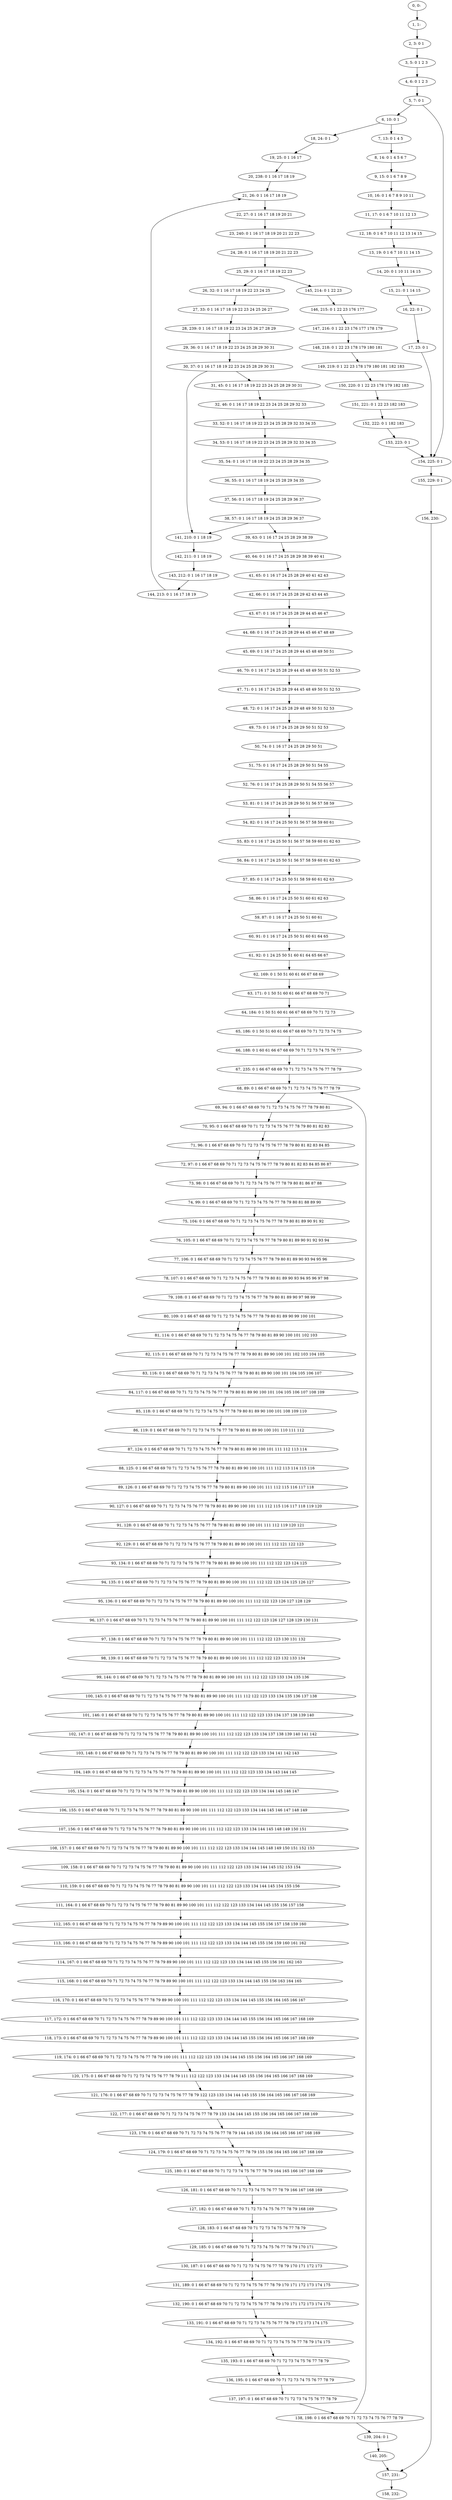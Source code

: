 digraph G {
0[label="0, 0: "];
1[label="1, 1: "];
2[label="2, 3: 0 1 "];
3[label="3, 5: 0 1 2 3 "];
4[label="4, 6: 0 1 2 3 "];
5[label="5, 7: 0 1 "];
6[label="6, 10: 0 1 "];
7[label="7, 13: 0 1 4 5 "];
8[label="8, 14: 0 1 4 5 6 7 "];
9[label="9, 15: 0 1 6 7 8 9 "];
10[label="10, 16: 0 1 6 7 8 9 10 11 "];
11[label="11, 17: 0 1 6 7 10 11 12 13 "];
12[label="12, 18: 0 1 6 7 10 11 12 13 14 15 "];
13[label="13, 19: 0 1 6 7 10 11 14 15 "];
14[label="14, 20: 0 1 10 11 14 15 "];
15[label="15, 21: 0 1 14 15 "];
16[label="16, 22: 0 1 "];
17[label="17, 23: 0 1 "];
18[label="18, 24: 0 1 "];
19[label="19, 25: 0 1 16 17 "];
20[label="20, 238: 0 1 16 17 18 19 "];
21[label="21, 26: 0 1 16 17 18 19 "];
22[label="22, 27: 0 1 16 17 18 19 20 21 "];
23[label="23, 240: 0 1 16 17 18 19 20 21 22 23 "];
24[label="24, 28: 0 1 16 17 18 19 20 21 22 23 "];
25[label="25, 29: 0 1 16 17 18 19 22 23 "];
26[label="26, 32: 0 1 16 17 18 19 22 23 24 25 "];
27[label="27, 33: 0 1 16 17 18 19 22 23 24 25 26 27 "];
28[label="28, 239: 0 1 16 17 18 19 22 23 24 25 26 27 28 29 "];
29[label="29, 36: 0 1 16 17 18 19 22 23 24 25 28 29 30 31 "];
30[label="30, 37: 0 1 16 17 18 19 22 23 24 25 28 29 30 31 "];
31[label="31, 45: 0 1 16 17 18 19 22 23 24 25 28 29 30 31 "];
32[label="32, 46: 0 1 16 17 18 19 22 23 24 25 28 29 32 33 "];
33[label="33, 52: 0 1 16 17 18 19 22 23 24 25 28 29 32 33 34 35 "];
34[label="34, 53: 0 1 16 17 18 19 22 23 24 25 28 29 32 33 34 35 "];
35[label="35, 54: 0 1 16 17 18 19 22 23 24 25 28 29 34 35 "];
36[label="36, 55: 0 1 16 17 18 19 24 25 28 29 34 35 "];
37[label="37, 56: 0 1 16 17 18 19 24 25 28 29 36 37 "];
38[label="38, 57: 0 1 16 17 18 19 24 25 28 29 36 37 "];
39[label="39, 63: 0 1 16 17 24 25 28 29 38 39 "];
40[label="40, 64: 0 1 16 17 24 25 28 29 38 39 40 41 "];
41[label="41, 65: 0 1 16 17 24 25 28 29 40 41 42 43 "];
42[label="42, 66: 0 1 16 17 24 25 28 29 42 43 44 45 "];
43[label="43, 67: 0 1 16 17 24 25 28 29 44 45 46 47 "];
44[label="44, 68: 0 1 16 17 24 25 28 29 44 45 46 47 48 49 "];
45[label="45, 69: 0 1 16 17 24 25 28 29 44 45 48 49 50 51 "];
46[label="46, 70: 0 1 16 17 24 25 28 29 44 45 48 49 50 51 52 53 "];
47[label="47, 71: 0 1 16 17 24 25 28 29 44 45 48 49 50 51 52 53 "];
48[label="48, 72: 0 1 16 17 24 25 28 29 48 49 50 51 52 53 "];
49[label="49, 73: 0 1 16 17 24 25 28 29 50 51 52 53 "];
50[label="50, 74: 0 1 16 17 24 25 28 29 50 51 "];
51[label="51, 75: 0 1 16 17 24 25 28 29 50 51 54 55 "];
52[label="52, 76: 0 1 16 17 24 25 28 29 50 51 54 55 56 57 "];
53[label="53, 81: 0 1 16 17 24 25 28 29 50 51 56 57 58 59 "];
54[label="54, 82: 0 1 16 17 24 25 50 51 56 57 58 59 60 61 "];
55[label="55, 83: 0 1 16 17 24 25 50 51 56 57 58 59 60 61 62 63 "];
56[label="56, 84: 0 1 16 17 24 25 50 51 56 57 58 59 60 61 62 63 "];
57[label="57, 85: 0 1 16 17 24 25 50 51 58 59 60 61 62 63 "];
58[label="58, 86: 0 1 16 17 24 25 50 51 60 61 62 63 "];
59[label="59, 87: 0 1 16 17 24 25 50 51 60 61 "];
60[label="60, 91: 0 1 16 17 24 25 50 51 60 61 64 65 "];
61[label="61, 92: 0 1 24 25 50 51 60 61 64 65 66 67 "];
62[label="62, 169: 0 1 50 51 60 61 66 67 68 69 "];
63[label="63, 171: 0 1 50 51 60 61 66 67 68 69 70 71 "];
64[label="64, 184: 0 1 50 51 60 61 66 67 68 69 70 71 72 73 "];
65[label="65, 186: 0 1 50 51 60 61 66 67 68 69 70 71 72 73 74 75 "];
66[label="66, 188: 0 1 60 61 66 67 68 69 70 71 72 73 74 75 76 77 "];
67[label="67, 235: 0 1 66 67 68 69 70 71 72 73 74 75 76 77 78 79 "];
68[label="68, 89: 0 1 66 67 68 69 70 71 72 73 74 75 76 77 78 79 "];
69[label="69, 94: 0 1 66 67 68 69 70 71 72 73 74 75 76 77 78 79 80 81 "];
70[label="70, 95: 0 1 66 67 68 69 70 71 72 73 74 75 76 77 78 79 80 81 82 83 "];
71[label="71, 96: 0 1 66 67 68 69 70 71 72 73 74 75 76 77 78 79 80 81 82 83 84 85 "];
72[label="72, 97: 0 1 66 67 68 69 70 71 72 73 74 75 76 77 78 79 80 81 82 83 84 85 86 87 "];
73[label="73, 98: 0 1 66 67 68 69 70 71 72 73 74 75 76 77 78 79 80 81 86 87 88 "];
74[label="74, 99: 0 1 66 67 68 69 70 71 72 73 74 75 76 77 78 79 80 81 88 89 90 "];
75[label="75, 104: 0 1 66 67 68 69 70 71 72 73 74 75 76 77 78 79 80 81 89 90 91 92 "];
76[label="76, 105: 0 1 66 67 68 69 70 71 72 73 74 75 76 77 78 79 80 81 89 90 91 92 93 94 "];
77[label="77, 106: 0 1 66 67 68 69 70 71 72 73 74 75 76 77 78 79 80 81 89 90 93 94 95 96 "];
78[label="78, 107: 0 1 66 67 68 69 70 71 72 73 74 75 76 77 78 79 80 81 89 90 93 94 95 96 97 98 "];
79[label="79, 108: 0 1 66 67 68 69 70 71 72 73 74 75 76 77 78 79 80 81 89 90 97 98 99 "];
80[label="80, 109: 0 1 66 67 68 69 70 71 72 73 74 75 76 77 78 79 80 81 89 90 99 100 101 "];
81[label="81, 114: 0 1 66 67 68 69 70 71 72 73 74 75 76 77 78 79 80 81 89 90 100 101 102 103 "];
82[label="82, 115: 0 1 66 67 68 69 70 71 72 73 74 75 76 77 78 79 80 81 89 90 100 101 102 103 104 105 "];
83[label="83, 116: 0 1 66 67 68 69 70 71 72 73 74 75 76 77 78 79 80 81 89 90 100 101 104 105 106 107 "];
84[label="84, 117: 0 1 66 67 68 69 70 71 72 73 74 75 76 77 78 79 80 81 89 90 100 101 104 105 106 107 108 109 "];
85[label="85, 118: 0 1 66 67 68 69 70 71 72 73 74 75 76 77 78 79 80 81 89 90 100 101 108 109 110 "];
86[label="86, 119: 0 1 66 67 68 69 70 71 72 73 74 75 76 77 78 79 80 81 89 90 100 101 110 111 112 "];
87[label="87, 124: 0 1 66 67 68 69 70 71 72 73 74 75 76 77 78 79 80 81 89 90 100 101 111 112 113 114 "];
88[label="88, 125: 0 1 66 67 68 69 70 71 72 73 74 75 76 77 78 79 80 81 89 90 100 101 111 112 113 114 115 116 "];
89[label="89, 126: 0 1 66 67 68 69 70 71 72 73 74 75 76 77 78 79 80 81 89 90 100 101 111 112 115 116 117 118 "];
90[label="90, 127: 0 1 66 67 68 69 70 71 72 73 74 75 76 77 78 79 80 81 89 90 100 101 111 112 115 116 117 118 119 120 "];
91[label="91, 128: 0 1 66 67 68 69 70 71 72 73 74 75 76 77 78 79 80 81 89 90 100 101 111 112 119 120 121 "];
92[label="92, 129: 0 1 66 67 68 69 70 71 72 73 74 75 76 77 78 79 80 81 89 90 100 101 111 112 121 122 123 "];
93[label="93, 134: 0 1 66 67 68 69 70 71 72 73 74 75 76 77 78 79 80 81 89 90 100 101 111 112 122 123 124 125 "];
94[label="94, 135: 0 1 66 67 68 69 70 71 72 73 74 75 76 77 78 79 80 81 89 90 100 101 111 112 122 123 124 125 126 127 "];
95[label="95, 136: 0 1 66 67 68 69 70 71 72 73 74 75 76 77 78 79 80 81 89 90 100 101 111 112 122 123 126 127 128 129 "];
96[label="96, 137: 0 1 66 67 68 69 70 71 72 73 74 75 76 77 78 79 80 81 89 90 100 101 111 112 122 123 126 127 128 129 130 131 "];
97[label="97, 138: 0 1 66 67 68 69 70 71 72 73 74 75 76 77 78 79 80 81 89 90 100 101 111 112 122 123 130 131 132 "];
98[label="98, 139: 0 1 66 67 68 69 70 71 72 73 74 75 76 77 78 79 80 81 89 90 100 101 111 112 122 123 132 133 134 "];
99[label="99, 144: 0 1 66 67 68 69 70 71 72 73 74 75 76 77 78 79 80 81 89 90 100 101 111 112 122 123 133 134 135 136 "];
100[label="100, 145: 0 1 66 67 68 69 70 71 72 73 74 75 76 77 78 79 80 81 89 90 100 101 111 112 122 123 133 134 135 136 137 138 "];
101[label="101, 146: 0 1 66 67 68 69 70 71 72 73 74 75 76 77 78 79 80 81 89 90 100 101 111 112 122 123 133 134 137 138 139 140 "];
102[label="102, 147: 0 1 66 67 68 69 70 71 72 73 74 75 76 77 78 79 80 81 89 90 100 101 111 112 122 123 133 134 137 138 139 140 141 142 "];
103[label="103, 148: 0 1 66 67 68 69 70 71 72 73 74 75 76 77 78 79 80 81 89 90 100 101 111 112 122 123 133 134 141 142 143 "];
104[label="104, 149: 0 1 66 67 68 69 70 71 72 73 74 75 76 77 78 79 80 81 89 90 100 101 111 112 122 123 133 134 143 144 145 "];
105[label="105, 154: 0 1 66 67 68 69 70 71 72 73 74 75 76 77 78 79 80 81 89 90 100 101 111 112 122 123 133 134 144 145 146 147 "];
106[label="106, 155: 0 1 66 67 68 69 70 71 72 73 74 75 76 77 78 79 80 81 89 90 100 101 111 112 122 123 133 134 144 145 146 147 148 149 "];
107[label="107, 156: 0 1 66 67 68 69 70 71 72 73 74 75 76 77 78 79 80 81 89 90 100 101 111 112 122 123 133 134 144 145 148 149 150 151 "];
108[label="108, 157: 0 1 66 67 68 69 70 71 72 73 74 75 76 77 78 79 80 81 89 90 100 101 111 112 122 123 133 134 144 145 148 149 150 151 152 153 "];
109[label="109, 158: 0 1 66 67 68 69 70 71 72 73 74 75 76 77 78 79 80 81 89 90 100 101 111 112 122 123 133 134 144 145 152 153 154 "];
110[label="110, 159: 0 1 66 67 68 69 70 71 72 73 74 75 76 77 78 79 80 81 89 90 100 101 111 112 122 123 133 134 144 145 154 155 156 "];
111[label="111, 164: 0 1 66 67 68 69 70 71 72 73 74 75 76 77 78 79 80 81 89 90 100 101 111 112 122 123 133 134 144 145 155 156 157 158 "];
112[label="112, 165: 0 1 66 67 68 69 70 71 72 73 74 75 76 77 78 79 89 90 100 101 111 112 122 123 133 134 144 145 155 156 157 158 159 160 "];
113[label="113, 166: 0 1 66 67 68 69 70 71 72 73 74 75 76 77 78 79 89 90 100 101 111 112 122 123 133 134 144 145 155 156 159 160 161 162 "];
114[label="114, 167: 0 1 66 67 68 69 70 71 72 73 74 75 76 77 78 79 89 90 100 101 111 112 122 123 133 134 144 145 155 156 161 162 163 "];
115[label="115, 168: 0 1 66 67 68 69 70 71 72 73 74 75 76 77 78 79 89 90 100 101 111 112 122 123 133 134 144 145 155 156 163 164 165 "];
116[label="116, 170: 0 1 66 67 68 69 70 71 72 73 74 75 76 77 78 79 89 90 100 101 111 112 122 123 133 134 144 145 155 156 164 165 166 167 "];
117[label="117, 172: 0 1 66 67 68 69 70 71 72 73 74 75 76 77 78 79 89 90 100 101 111 112 122 123 133 134 144 145 155 156 164 165 166 167 168 169 "];
118[label="118, 173: 0 1 66 67 68 69 70 71 72 73 74 75 76 77 78 79 89 90 100 101 111 112 122 123 133 134 144 145 155 156 164 165 166 167 168 169 "];
119[label="119, 174: 0 1 66 67 68 69 70 71 72 73 74 75 76 77 78 79 100 101 111 112 122 123 133 134 144 145 155 156 164 165 166 167 168 169 "];
120[label="120, 175: 0 1 66 67 68 69 70 71 72 73 74 75 76 77 78 79 111 112 122 123 133 134 144 145 155 156 164 165 166 167 168 169 "];
121[label="121, 176: 0 1 66 67 68 69 70 71 72 73 74 75 76 77 78 79 122 123 133 134 144 145 155 156 164 165 166 167 168 169 "];
122[label="122, 177: 0 1 66 67 68 69 70 71 72 73 74 75 76 77 78 79 133 134 144 145 155 156 164 165 166 167 168 169 "];
123[label="123, 178: 0 1 66 67 68 69 70 71 72 73 74 75 76 77 78 79 144 145 155 156 164 165 166 167 168 169 "];
124[label="124, 179: 0 1 66 67 68 69 70 71 72 73 74 75 76 77 78 79 155 156 164 165 166 167 168 169 "];
125[label="125, 180: 0 1 66 67 68 69 70 71 72 73 74 75 76 77 78 79 164 165 166 167 168 169 "];
126[label="126, 181: 0 1 66 67 68 69 70 71 72 73 74 75 76 77 78 79 166 167 168 169 "];
127[label="127, 182: 0 1 66 67 68 69 70 71 72 73 74 75 76 77 78 79 168 169 "];
128[label="128, 183: 0 1 66 67 68 69 70 71 72 73 74 75 76 77 78 79 "];
129[label="129, 185: 0 1 66 67 68 69 70 71 72 73 74 75 76 77 78 79 170 171 "];
130[label="130, 187: 0 1 66 67 68 69 70 71 72 73 74 75 76 77 78 79 170 171 172 173 "];
131[label="131, 189: 0 1 66 67 68 69 70 71 72 73 74 75 76 77 78 79 170 171 172 173 174 175 "];
132[label="132, 190: 0 1 66 67 68 69 70 71 72 73 74 75 76 77 78 79 170 171 172 173 174 175 "];
133[label="133, 191: 0 1 66 67 68 69 70 71 72 73 74 75 76 77 78 79 172 173 174 175 "];
134[label="134, 192: 0 1 66 67 68 69 70 71 72 73 74 75 76 77 78 79 174 175 "];
135[label="135, 193: 0 1 66 67 68 69 70 71 72 73 74 75 76 77 78 79 "];
136[label="136, 195: 0 1 66 67 68 69 70 71 72 73 74 75 76 77 78 79 "];
137[label="137, 197: 0 1 66 67 68 69 70 71 72 73 74 75 76 77 78 79 "];
138[label="138, 198: 0 1 66 67 68 69 70 71 72 73 74 75 76 77 78 79 "];
139[label="139, 204: 0 1 "];
140[label="140, 205: "];
141[label="141, 210: 0 1 18 19 "];
142[label="142, 211: 0 1 18 19 "];
143[label="143, 212: 0 1 16 17 18 19 "];
144[label="144, 213: 0 1 16 17 18 19 "];
145[label="145, 214: 0 1 22 23 "];
146[label="146, 215: 0 1 22 23 176 177 "];
147[label="147, 216: 0 1 22 23 176 177 178 179 "];
148[label="148, 218: 0 1 22 23 178 179 180 181 "];
149[label="149, 219: 0 1 22 23 178 179 180 181 182 183 "];
150[label="150, 220: 0 1 22 23 178 179 182 183 "];
151[label="151, 221: 0 1 22 23 182 183 "];
152[label="152, 222: 0 1 182 183 "];
153[label="153, 223: 0 1 "];
154[label="154, 225: 0 1 "];
155[label="155, 229: 0 1 "];
156[label="156, 230: "];
157[label="157, 231: "];
158[label="158, 232: "];
0->1 ;
1->2 ;
2->3 ;
3->4 ;
4->5 ;
5->6 ;
5->154 ;
6->7 ;
6->18 ;
7->8 ;
8->9 ;
9->10 ;
10->11 ;
11->12 ;
12->13 ;
13->14 ;
14->15 ;
15->16 ;
16->17 ;
17->154 ;
18->19 ;
19->20 ;
20->21 ;
21->22 ;
22->23 ;
23->24 ;
24->25 ;
25->26 ;
25->145 ;
26->27 ;
27->28 ;
28->29 ;
29->30 ;
30->31 ;
30->141 ;
31->32 ;
32->33 ;
33->34 ;
34->35 ;
35->36 ;
36->37 ;
37->38 ;
38->39 ;
38->141 ;
39->40 ;
40->41 ;
41->42 ;
42->43 ;
43->44 ;
44->45 ;
45->46 ;
46->47 ;
47->48 ;
48->49 ;
49->50 ;
50->51 ;
51->52 ;
52->53 ;
53->54 ;
54->55 ;
55->56 ;
56->57 ;
57->58 ;
58->59 ;
59->60 ;
60->61 ;
61->62 ;
62->63 ;
63->64 ;
64->65 ;
65->66 ;
66->67 ;
67->68 ;
68->69 ;
69->70 ;
70->71 ;
71->72 ;
72->73 ;
73->74 ;
74->75 ;
75->76 ;
76->77 ;
77->78 ;
78->79 ;
79->80 ;
80->81 ;
81->82 ;
82->83 ;
83->84 ;
84->85 ;
85->86 ;
86->87 ;
87->88 ;
88->89 ;
89->90 ;
90->91 ;
91->92 ;
92->93 ;
93->94 ;
94->95 ;
95->96 ;
96->97 ;
97->98 ;
98->99 ;
99->100 ;
100->101 ;
101->102 ;
102->103 ;
103->104 ;
104->105 ;
105->106 ;
106->107 ;
107->108 ;
108->109 ;
109->110 ;
110->111 ;
111->112 ;
112->113 ;
113->114 ;
114->115 ;
115->116 ;
116->117 ;
117->118 ;
118->119 ;
119->120 ;
120->121 ;
121->122 ;
122->123 ;
123->124 ;
124->125 ;
125->126 ;
126->127 ;
127->128 ;
128->129 ;
129->130 ;
130->131 ;
131->132 ;
132->133 ;
133->134 ;
134->135 ;
135->136 ;
136->137 ;
137->138 ;
138->139 ;
138->68 ;
139->140 ;
140->157 ;
141->142 ;
142->143 ;
143->144 ;
144->21 ;
145->146 ;
146->147 ;
147->148 ;
148->149 ;
149->150 ;
150->151 ;
151->152 ;
152->153 ;
153->154 ;
154->155 ;
155->156 ;
156->157 ;
157->158 ;
}
